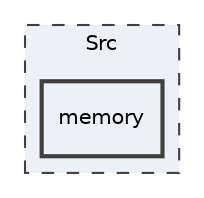 digraph "C:/Users/jonas/Desktop/GraphicsEngineVulkan/Src/memory"
{
 // INTERACTIVE_SVG=YES
 // LATEX_PDF_SIZE
  bgcolor="transparent";
  edge [fontname="Helvetica",fontsize="10",labelfontname="Helvetica",labelfontsize="10"];
  node [fontname="Helvetica",fontsize="10",shape=record];
  compound=true
  subgraph clusterdir_413f4e031a85da0d68269c6fd2f76e1c {
    graph [ bgcolor="#edf0f7", pencolor="grey25", style="filled,dashed,", label="Src", fontname="Helvetica", fontsize="10", URL="dir_413f4e031a85da0d68269c6fd2f76e1c.html"]
  dir_1674e710f0f665612179ff5d217549ad [shape=box, label="memory", style="filled,bold,", fillcolor="#edf0f7", color="grey25", URL="dir_1674e710f0f665612179ff5d217549ad.html"];
  }
}
